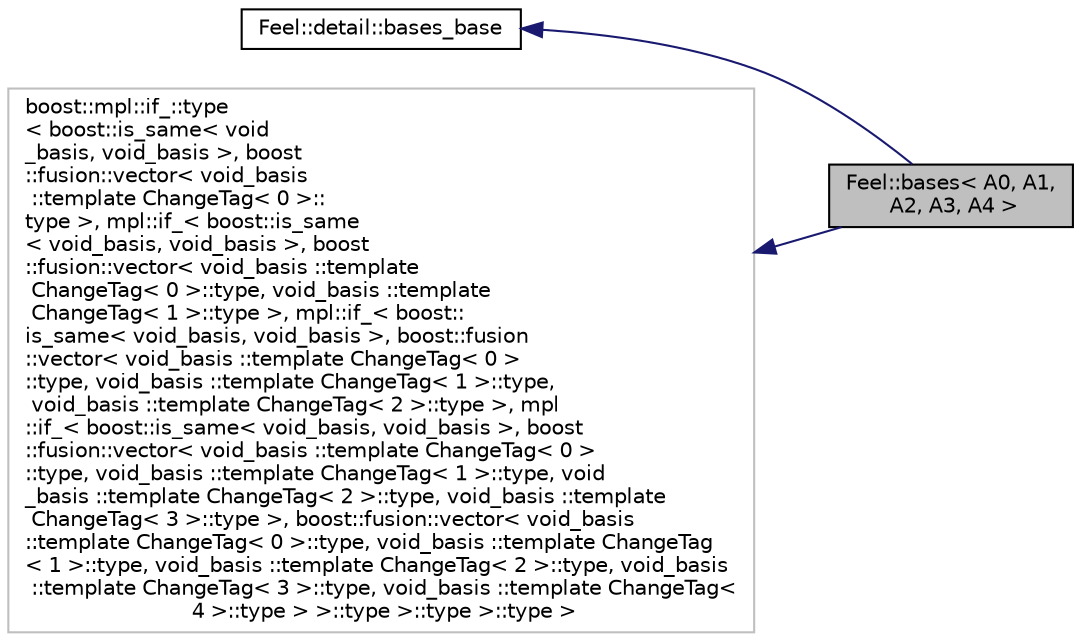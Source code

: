digraph "Feel::bases&lt; A0, A1, A2, A3, A4 &gt;"
{
 // LATEX_PDF_SIZE
  edge [fontname="Helvetica",fontsize="10",labelfontname="Helvetica",labelfontsize="10"];
  node [fontname="Helvetica",fontsize="10",shape=record];
  rankdir="LR";
  Node1 [label="Feel::bases\< A0, A1,\l A2, A3, A4 \>",height=0.2,width=0.4,color="black", fillcolor="grey75", style="filled", fontcolor="black",tooltip=" "];
  Node2 -> Node1 [dir="back",color="midnightblue",fontsize="10",style="solid",fontname="Helvetica"];
  Node2 [label="Feel::detail::bases_base",height=0.2,width=0.4,color="black", fillcolor="white", style="filled",URL="$classFeel_1_1detail_1_1bases__base.html",tooltip=" "];
  Node3 -> Node1 [dir="back",color="midnightblue",fontsize="10",style="solid",fontname="Helvetica"];
  Node3 [label="boost::mpl::if_::type\l\< boost::is_same\< void\l_basis, void_basis \>, boost\l::fusion::vector\< void_basis\l ::template ChangeTag\< 0 \>::\ltype \>, mpl::if_\< boost::is_same\l\< void_basis, void_basis \>, boost\l::fusion::vector\< void_basis ::template\l ChangeTag\< 0 \>::type, void_basis ::template\l ChangeTag\< 1 \>::type \>, mpl::if_\< boost::\lis_same\< void_basis, void_basis \>, boost::fusion\l::vector\< void_basis ::template ChangeTag\< 0 \>\l::type, void_basis ::template ChangeTag\< 1 \>::type,\l void_basis ::template ChangeTag\< 2 \>::type \>, mpl\l::if_\< boost::is_same\< void_basis, void_basis \>, boost\l::fusion::vector\< void_basis ::template ChangeTag\< 0 \>\l::type, void_basis ::template ChangeTag\< 1 \>::type, void\l_basis ::template ChangeTag\< 2 \>::type, void_basis ::template\l ChangeTag\< 3 \>::type \>, boost::fusion::vector\< void_basis \l::template ChangeTag\< 0 \>::type, void_basis ::template ChangeTag\l\< 1 \>::type, void_basis ::template ChangeTag\< 2 \>::type, void_basis\l ::template ChangeTag\< 3 \>::type, void_basis ::template ChangeTag\<\l 4 \>::type \> \>::type \>::type \>::type \>",height=0.2,width=0.4,color="grey75", fillcolor="white", style="filled",tooltip=" "];
}
